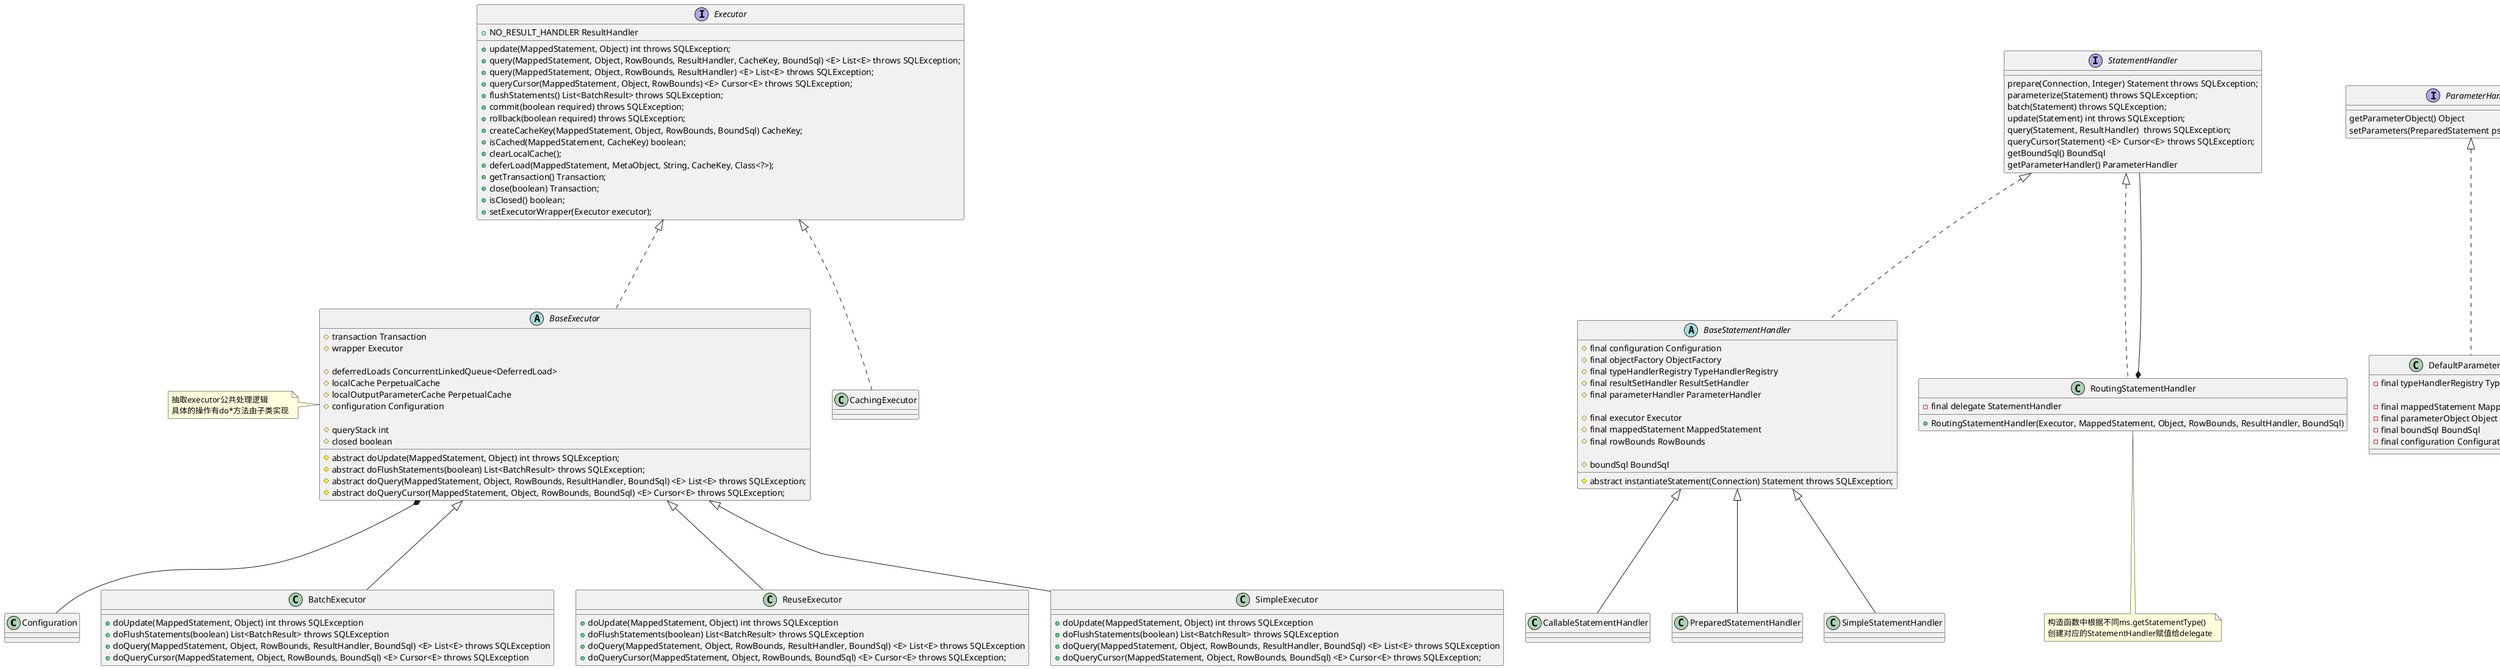 @startuml

class Configuration

interface Executor {
  + NO_RESULT_HANDLER ResultHandler

  + update(MappedStatement, Object) int throws SQLException;
  + query(MappedStatement, Object, RowBounds, ResultHandler, CacheKey, BoundSql) <E> List<E> throws SQLException;
  + query(MappedStatement, Object, RowBounds, ResultHandler) <E> List<E> throws SQLException;
  + queryCursor(MappedStatement, Object, RowBounds) <E> Cursor<E> throws SQLException;
  + flushStatements() List<BatchResult> throws SQLException;
  + commit(boolean required) throws SQLException;
  + rollback(boolean required) throws SQLException;
  + createCacheKey(MappedStatement, Object, RowBounds, BoundSql) CacheKey;
  + isCached(MappedStatement, CacheKey) boolean;
  + clearLocalCache();
  + deferLoad(MappedStatement, MetaObject, String, CacheKey, Class<?>);
  + getTransaction() Transaction;
  + close(boolean) Transaction;
  + isClosed() boolean;
  + setExecutorWrapper(Executor executor);
}

abstract class BaseExecutor implements Executor {
  # transaction Transaction
  # wrapper Executor

  # deferredLoads ConcurrentLinkedQueue<DeferredLoad>
  # localCache PerpetualCache
  # localOutputParameterCache PerpetualCache
  # configuration Configuration

  # queryStack int
  # closed boolean

  # abstract doUpdate(MappedStatement, Object) int throws SQLException;
  # abstract doFlushStatements(boolean) List<BatchResult> throws SQLException;
  # abstract doQuery(MappedStatement, Object, RowBounds, ResultHandler, BoundSql) <E> List<E> throws SQLException;
  # abstract doQueryCursor(MappedStatement, Object, RowBounds, BoundSql) <E> Cursor<E> throws SQLException;
}
note left of BaseExecutor
  抽取executor公共处理逻辑
  具体的操作有do*方法由子类实现
end note


class BatchExecutor extends BaseExecutor {
  + doUpdate(MappedStatement, Object) int throws SQLException
  + doFlushStatements(boolean) List<BatchResult> throws SQLException
  + doQuery(MappedStatement, Object, RowBounds, ResultHandler, BoundSql) <E> List<E> throws SQLException
  + doQueryCursor(MappedStatement, Object, RowBounds, BoundSql) <E> Cursor<E> throws SQLException
}

class CachingExecutor implements Executor {
}

class ReuseExecutor extends BaseExecutor {
  + doUpdate(MappedStatement, Object) int throws SQLException
  + doFlushStatements(boolean) List<BatchResult> throws SQLException
  + doQuery(MappedStatement, Object, RowBounds, ResultHandler, BoundSql) <E> List<E> throws SQLException
  + doQueryCursor(MappedStatement, Object, RowBounds, BoundSql) <E> Cursor<E> throws SQLException;
}

class SimpleExecutor extends BaseExecutor {
  + doUpdate(MappedStatement, Object) int throws SQLException
  + doFlushStatements(boolean) List<BatchResult> throws SQLException
  + doQuery(MappedStatement, Object, RowBounds, ResultHandler, BoundSql) <E> List<E> throws SQLException
  + doQueryCursor(MappedStatement, Object, RowBounds, BoundSql) <E> Cursor<E> throws SQLException;
}


'''''''''''''''''''statement包''''''''''''''''''''
interface StatementHandler {
  prepare(Connection, Integer) Statement throws SQLException;
  parameterize(Statement) throws SQLException;
  batch(Statement) throws SQLException;
  update(Statement) int throws SQLException;
  query(Statement, ResultHandler)  throws SQLException;
  queryCursor(Statement) <E> Cursor<E> throws SQLException;
  getBoundSql() BoundSql
  getParameterHandler() ParameterHandler

}


abstract class BaseStatementHandler implements StatementHandler {
  # final configuration Configuration
  # final objectFactory ObjectFactory
  # final typeHandlerRegistry TypeHandlerRegistry
  # final resultSetHandler ResultSetHandler
  # final parameterHandler ParameterHandler

  # final executor Executor
  # final mappedStatement MappedStatement
  # final rowBounds RowBounds

  # boundSql BoundSql

  # abstract instantiateStatement(Connection) Statement throws SQLException;
}

class CallableStatementHandler extends BaseStatementHandler {
}

class PreparedStatementHandler extends BaseStatementHandler {
}

class SimpleStatementHandler extends BaseStatementHandler {
}

class RoutingStatementHandler implements StatementHandler {
  - final delegate StatementHandler
  + RoutingStatementHandler(Executor, MappedStatement, Object, RowBounds, ResultHandler, BoundSql)
}
note bottom of RoutingStatementHandler
  构造函数中根据不同ms.getStatementType()
  创建对应的StatementHandler赋值给delegate
end note

'''''''''''''''''''parameter包''''''''''''''''''''
interface ParameterHandler {
  getParameterObject() Object
  setParameters(PreparedStatement ps) throws SQLException;
}

class DefaultParameterHandler implements ParameterHandler {
  - final typeHandlerRegistry TypeHandlerRegistry

  - final mappedStatement MappedStatement
  - final parameterObject Object
  - final boundSql BoundSql
  - final configuration Configuration
}

'''''''''''''''''''resultset包''''''''''''''''''''
interface ResultSetHandler {
  handleResultSets(Statement stmt) <E> List<E> throws SQLException
  handleCursorResultSets(Statement stmt) <E> Cursor<E> throws SQLException;
  handleOutputParameters(CallableStatement cs) throws SQLException;
}

class DefaultResultSetHandler implements ResultSetHandler {

  - static final DEFERRED Object

  - final executor Executor
  - final configuration Configuration
  - final mappedStatement MappedStatement
  - final rowBounds RowBounds
  - final parameterHandler ParameterHandler
  - final resultHandler ResultHandler<?>
  - final boundSql BoundSql
  - final typeHandlerRegistry TypeHandlerRegistry
  - final objectFactory ObjectFactory
  - final reflectorFactory ReflectorFactory

  '' nested resultmaps
  - final nestedResultObjects Map<CacheKey, Object>
  - final ancestorObjects Map<String, Object>
  - previousRowValue Object;

  '' multiple resultsets
  - final nextResultMaps Map<String, ResultMapping>
  - final pendingRelations Map<CacheKey, List<PendingRelation>>

  '' Cached Automappings
  - final autoMappingsCache Map<String, List<UnMappedColumnAutoMapping>>

  '' temporary marking flag that indicate using constructor mapping (use field to reduce memory usage)
  - useConstructorMappings boolean
}

BaseExecutor *-- Configuration
RoutingStatementHandler *-- StatementHandler

@enduml